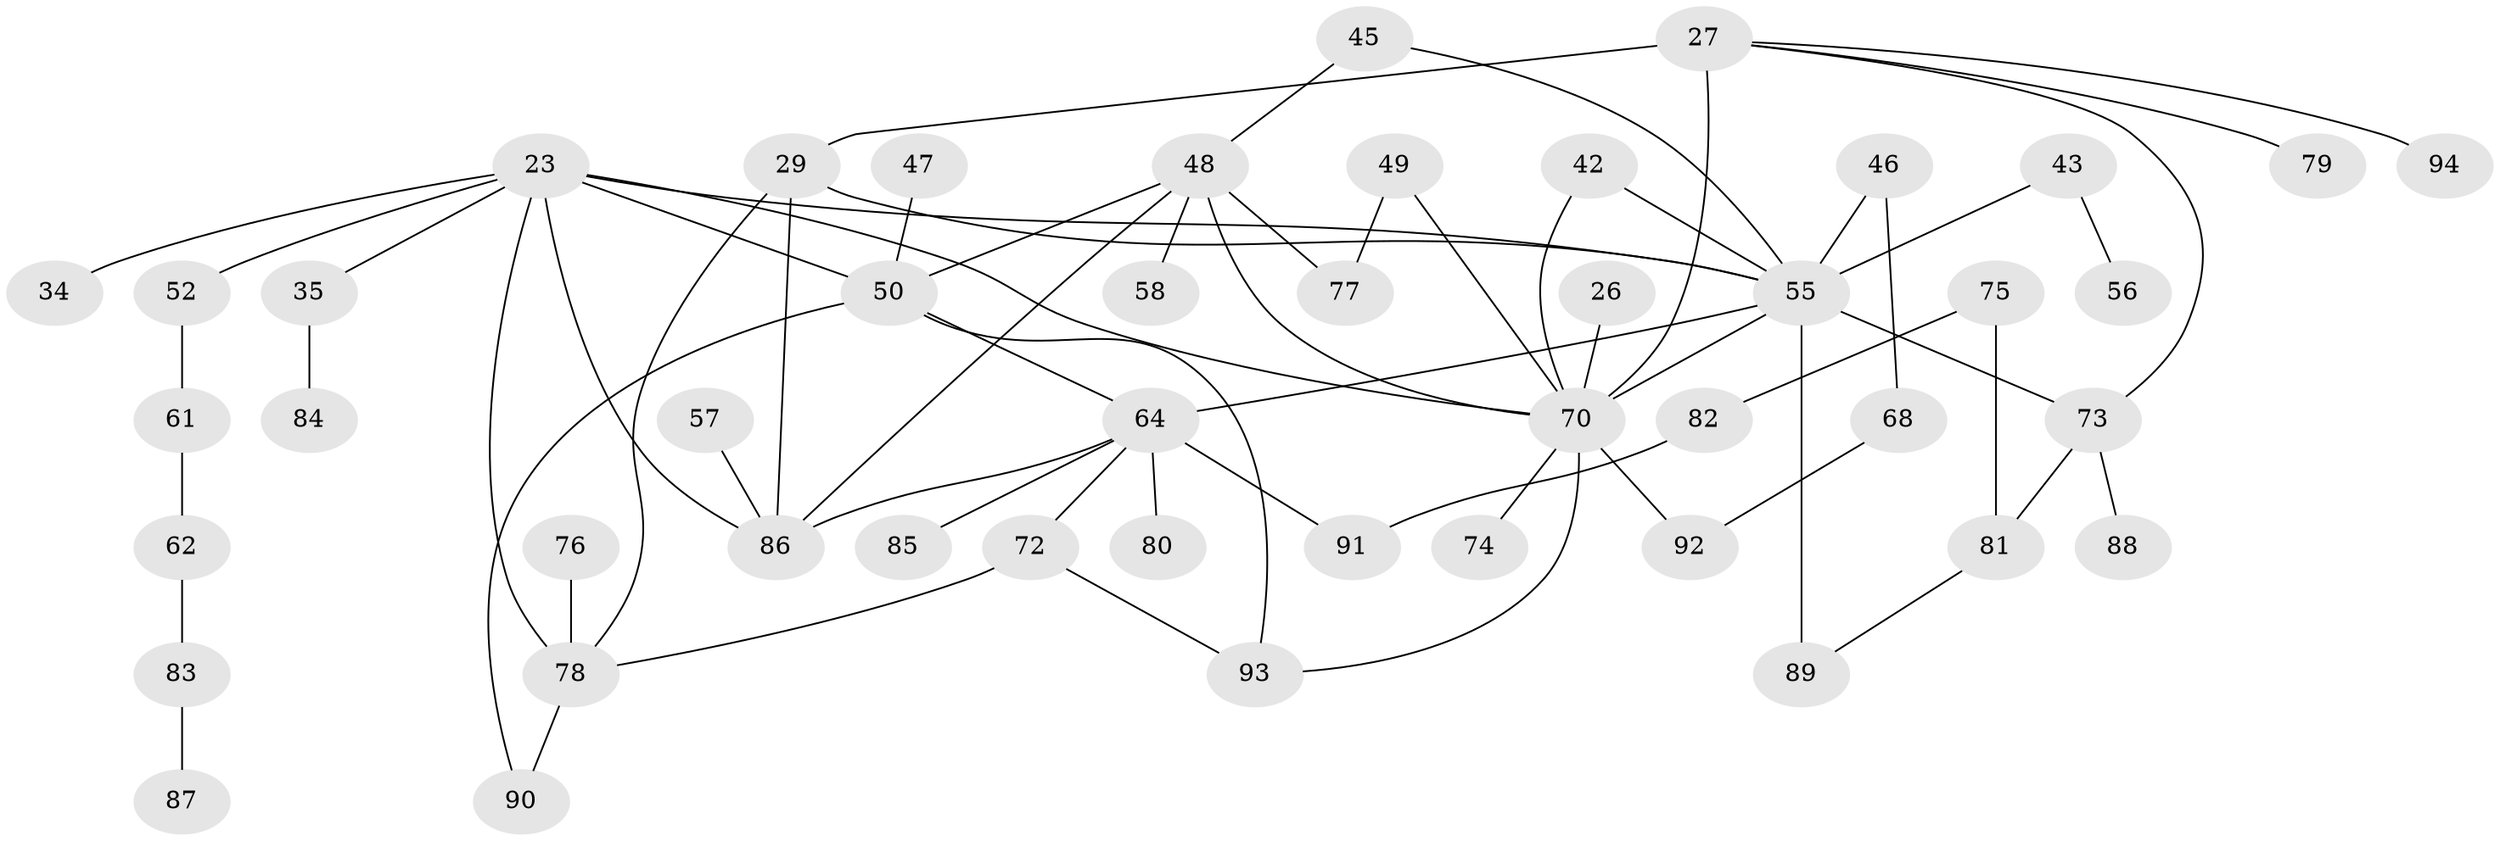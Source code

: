 // original degree distribution, {5: 0.07446808510638298, 7: 0.010638297872340425, 8: 0.02127659574468085, 4: 0.09574468085106383, 3: 0.2872340425531915, 2: 0.2978723404255319, 6: 0.010638297872340425, 1: 0.20212765957446807}
// Generated by graph-tools (version 1.1) at 2025/41/03/09/25 04:41:55]
// undirected, 47 vertices, 65 edges
graph export_dot {
graph [start="1"]
  node [color=gray90,style=filled];
  23 [super="+11"];
  26;
  27 [super="+21"];
  29 [super="+18+22"];
  34;
  35 [super="+20"];
  42 [super="+13"];
  43;
  45 [super="+30"];
  46;
  47;
  48 [super="+40"];
  49;
  50 [super="+17+36"];
  52;
  55 [super="+1+41+31+4"];
  56;
  57;
  58;
  61;
  62;
  64 [super="+39+12"];
  68;
  70 [super="+53+59+14"];
  72;
  73 [super="+66"];
  74;
  75;
  76;
  77;
  78 [super="+69"];
  79;
  80;
  81 [super="+67"];
  82;
  83;
  84;
  85;
  86 [super="+6+71"];
  87;
  88;
  89 [super="+37"];
  90;
  91;
  92;
  93 [super="+65"];
  94;
  23 -- 34;
  23 -- 78 [weight=2];
  23 -- 50 [weight=2];
  23 -- 52;
  23 -- 86;
  23 -- 70;
  23 -- 55 [weight=2];
  23 -- 35;
  26 -- 70;
  27 -- 79;
  27 -- 94;
  27 -- 29;
  27 -- 70 [weight=3];
  27 -- 73;
  29 -- 55;
  29 -- 78;
  29 -- 86 [weight=2];
  35 -- 84;
  42 -- 70;
  42 -- 55;
  43 -- 56;
  43 -- 55;
  45 -- 48;
  45 -- 55;
  46 -- 68;
  46 -- 55;
  47 -- 50;
  48 -- 86;
  48 -- 50;
  48 -- 58;
  48 -- 77;
  48 -- 70;
  49 -- 77;
  49 -- 70;
  50 -- 90;
  50 -- 64 [weight=4];
  50 -- 93 [weight=2];
  52 -- 61;
  55 -- 70 [weight=2];
  55 -- 64 [weight=3];
  55 -- 73;
  55 -- 89 [weight=2];
  57 -- 86;
  61 -- 62;
  62 -- 83;
  64 -- 85;
  64 -- 80;
  64 -- 86;
  64 -- 72;
  64 -- 91;
  68 -- 92;
  70 -- 74;
  70 -- 93 [weight=2];
  70 -- 92;
  72 -- 78;
  72 -- 93;
  73 -- 88;
  73 -- 81 [weight=2];
  75 -- 82;
  75 -- 81;
  76 -- 78;
  78 -- 90;
  81 -- 89;
  82 -- 91;
  83 -- 87;
}
